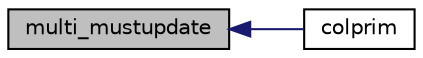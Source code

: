 digraph "multi_mustupdate"
{
  edge [fontname="Helvetica",fontsize="10",labelfontname="Helvetica",labelfontsize="10"];
  node [fontname="Helvetica",fontsize="10",shape=record];
  rankdir="LR";
  Node232 [label="multi_mustupdate",height=0.2,width=0.4,color="black", fillcolor="grey75", style="filled", fontcolor="black"];
  Node232 -> Node233 [dir="back",color="midnightblue",fontsize="10",style="solid",fontname="Helvetica"];
  Node233 [label="colprim",height=0.2,width=0.4,color="black", fillcolor="white", style="filled",URL="$d0/d95/build_2include_2omc_2lpsolve_2lp__price_8h.html#af6f756e9deca97e5abba8d5ca96292f8"];
}
